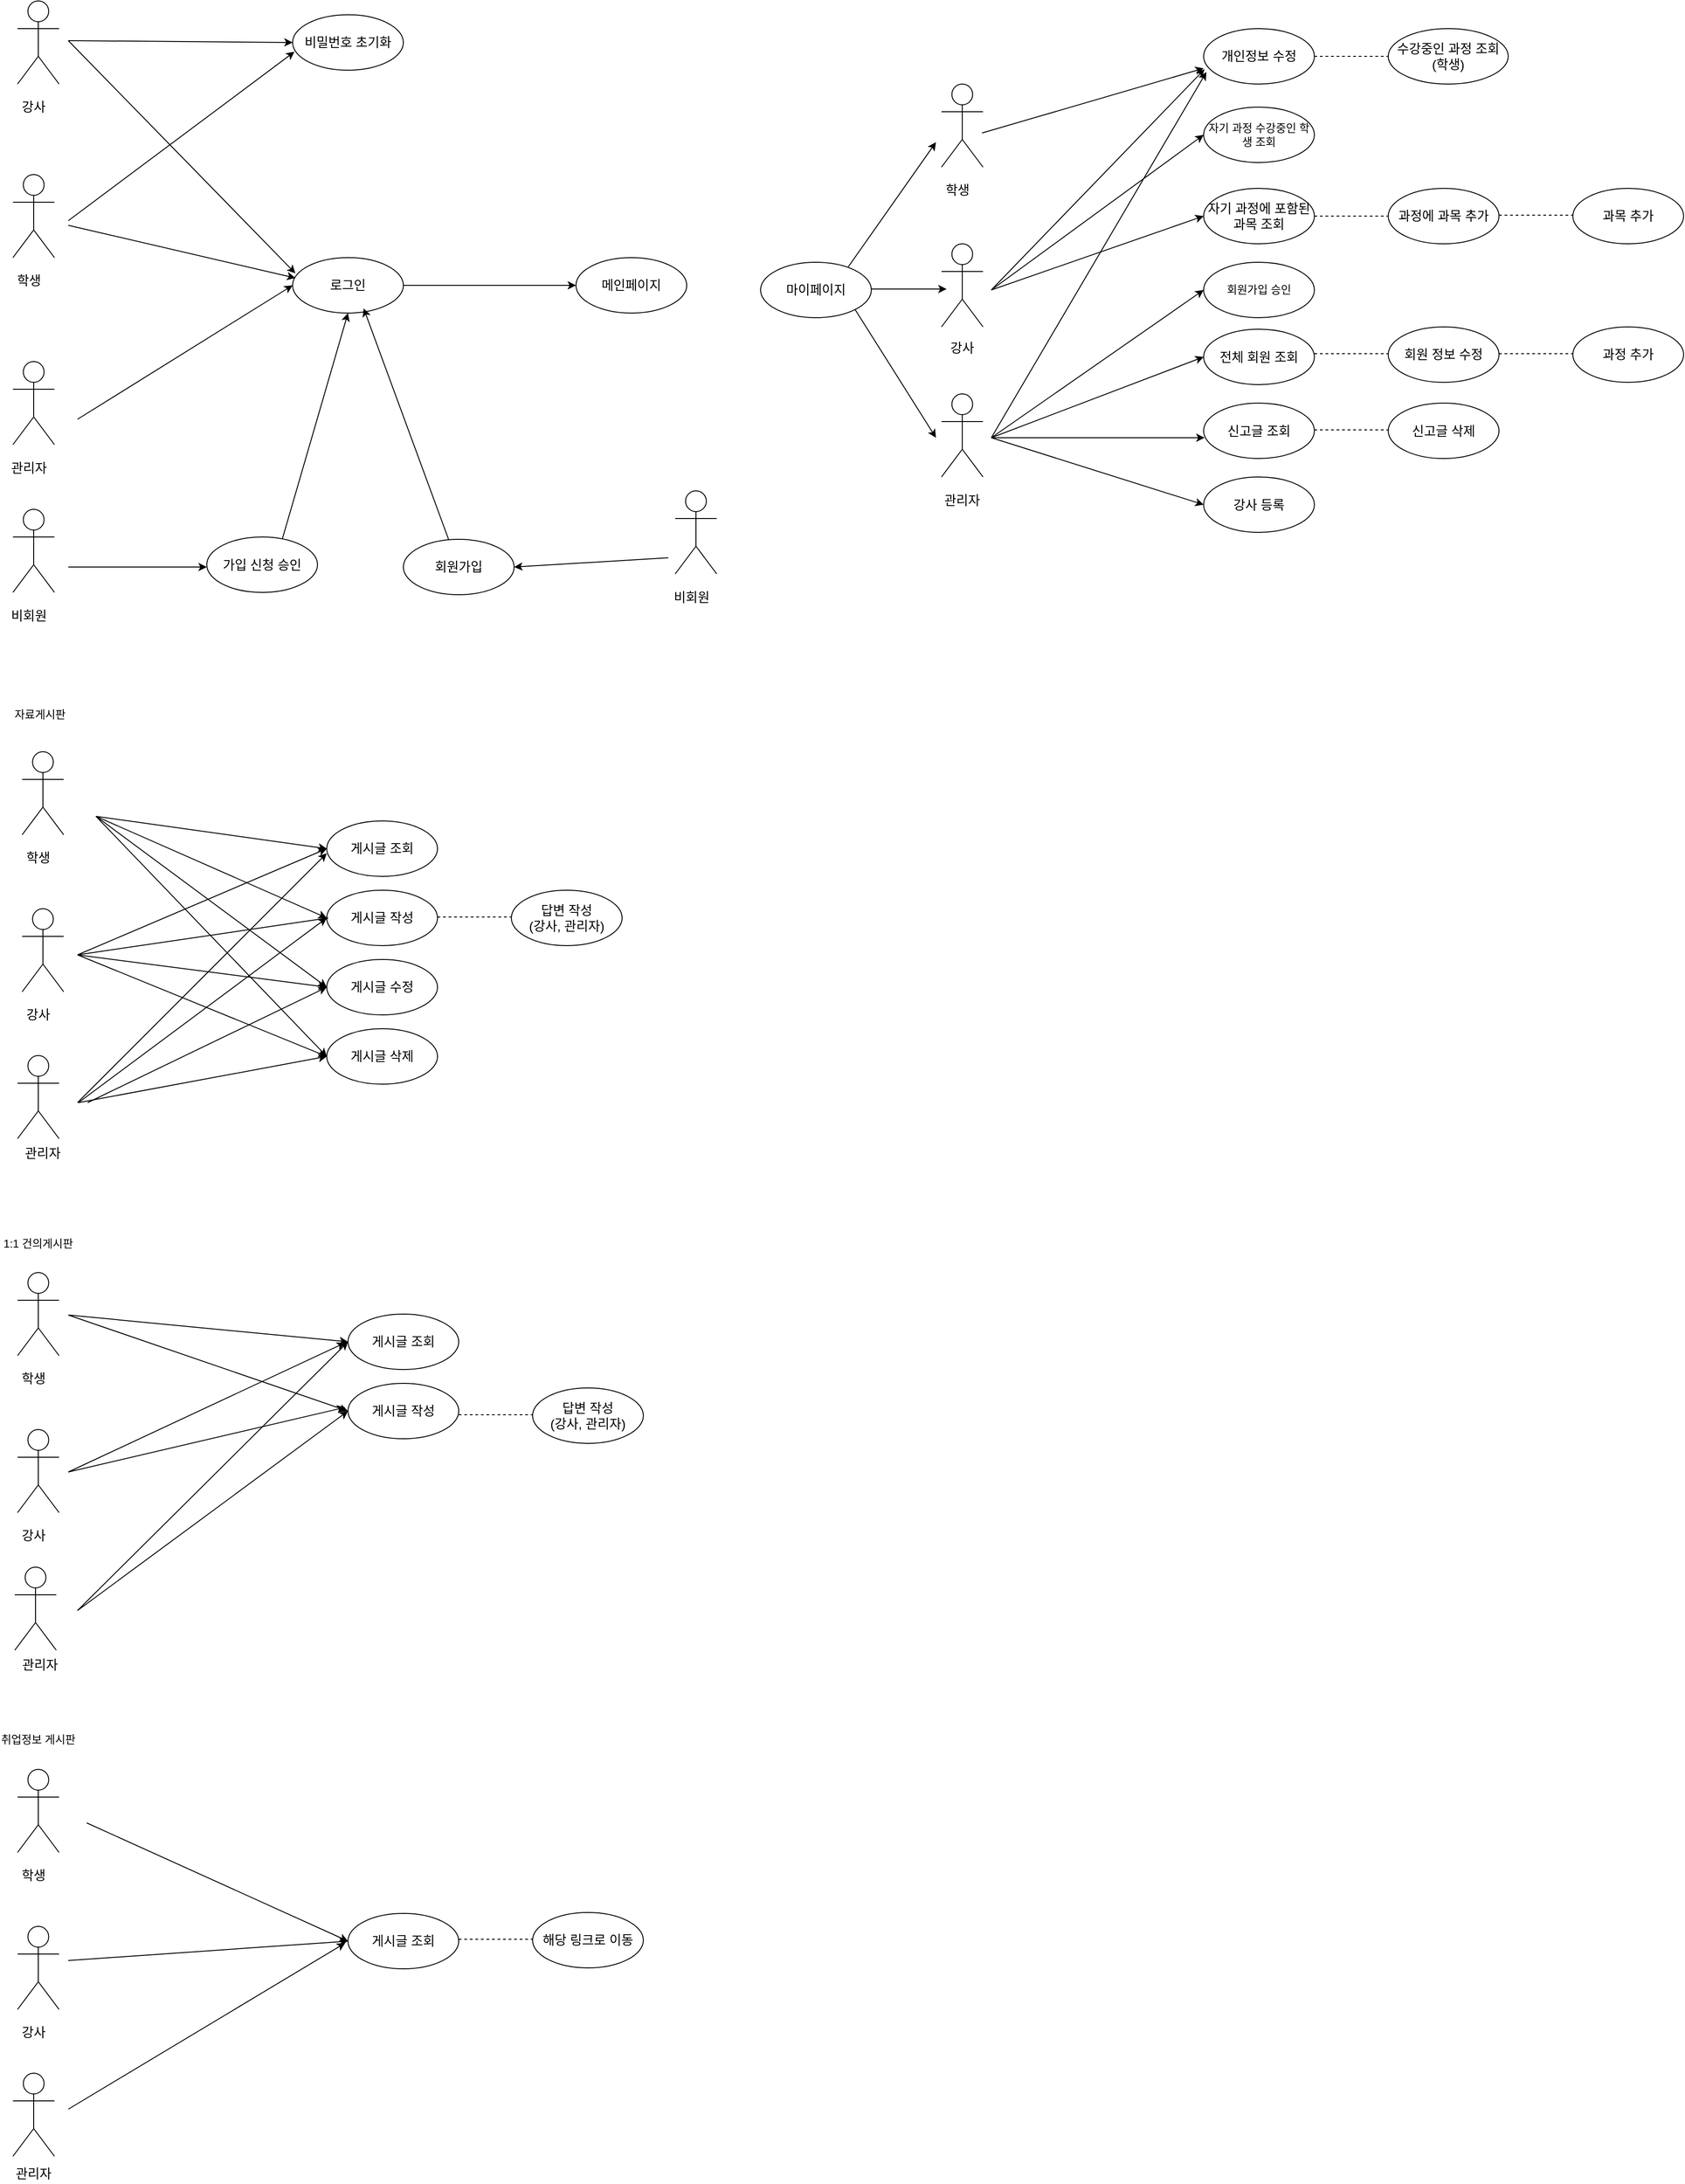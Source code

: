 <mxfile version="10.6.7" type="device"><diagram id="NTyxb_ioDviHmjdF3tRQ" name="Page-1"><mxGraphModel dx="1394" dy="796" grid="1" gridSize="10" guides="1" tooltips="1" connect="1" arrows="1" fold="1" page="1" pageScale="1" pageWidth="827" pageHeight="1169" math="0" shadow="0"><root><mxCell id="0"/><mxCell id="1" parent="0"/><mxCell id="vYKhGPjS0XcKdQ3DkkJL-1" value="&lt;font color=&quot;#ffffff&quot;&gt;Actor&lt;/font&gt;" style="shape=umlActor;verticalLabelPosition=bottom;labelBackgroundColor=#ffffff;verticalAlign=top;html=1;outlineConnect=0;" parent="1" vertex="1"><mxGeometry x="50" y="215" width="45" height="90" as="geometry"/></mxCell><mxCell id="vYKhGPjS0XcKdQ3DkkJL-2" value="&lt;font style=&quot;font-size: 14px&quot;&gt;비밀번호 초기화&lt;/font&gt;" style="ellipse;whiteSpace=wrap;html=1;" parent="1" vertex="1"><mxGeometry x="353" y="42" width="120" height="60" as="geometry"/></mxCell><mxCell id="vYKhGPjS0XcKdQ3DkkJL-12" value="&lt;font style=&quot;font-size: 14px&quot;&gt;학생&lt;/font&gt;" style="text;html=1;strokeColor=none;fillColor=none;align=center;verticalAlign=middle;whiteSpace=wrap;rounded=0;" parent="1" vertex="1"><mxGeometry x="40" y="320" width="55" height="20" as="geometry"/></mxCell><mxCell id="vYKhGPjS0XcKdQ3DkkJL-15" value="&lt;font color=&quot;#ffffff&quot;&gt;Actor&lt;/font&gt;" style="shape=umlActor;verticalLabelPosition=bottom;labelBackgroundColor=#ffffff;verticalAlign=top;html=1;outlineConnect=0;" parent="1" vertex="1"><mxGeometry x="55" y="27" width="45" height="90" as="geometry"/></mxCell><mxCell id="vYKhGPjS0XcKdQ3DkkJL-16" value="&lt;font style=&quot;font-size: 14px&quot;&gt;강사&lt;/font&gt;" style="text;html=1;strokeColor=none;fillColor=none;align=center;verticalAlign=middle;whiteSpace=wrap;rounded=0;" parent="1" vertex="1"><mxGeometry x="45" y="132" width="55" height="20" as="geometry"/></mxCell><mxCell id="R5ydXDe85Mxhxa_G9bTE-1" value="&lt;font color=&quot;#ffffff&quot;&gt;Actor&lt;/font&gt;" style="shape=umlActor;verticalLabelPosition=bottom;labelBackgroundColor=#ffffff;verticalAlign=top;html=1;outlineConnect=0;strokeColor=#000000;" parent="1" vertex="1"><mxGeometry x="50" y="417.5" width="45" height="90" as="geometry"/></mxCell><mxCell id="R5ydXDe85Mxhxa_G9bTE-2" value="&lt;span style=&quot;font-size: 14px&quot;&gt;관리자&lt;/span&gt;" style="text;html=1;strokeColor=none;fillColor=none;align=center;verticalAlign=middle;whiteSpace=wrap;rounded=0;" parent="1" vertex="1"><mxGeometry x="40" y="522.5" width="55" height="20" as="geometry"/></mxCell><mxCell id="R5ydXDe85Mxhxa_G9bTE-4" value="" style="endArrow=classic;html=1;entryX=0.017;entryY=0.667;entryDx=0;entryDy=0;entryPerimeter=0;" parent="1" target="vYKhGPjS0XcKdQ3DkkJL-2" edge="1"><mxGeometry width="50" height="50" relative="1" as="geometry"><mxPoint x="110" y="265" as="sourcePoint"/><mxPoint x="360" y="160" as="targetPoint"/></mxGeometry></mxCell><mxCell id="R5ydXDe85Mxhxa_G9bTE-5" value="" style="endArrow=classic;html=1;entryX=0;entryY=0.5;entryDx=0;entryDy=0;" parent="1" target="vYKhGPjS0XcKdQ3DkkJL-2" edge="1"><mxGeometry width="50" height="50" relative="1" as="geometry"><mxPoint x="110" y="70" as="sourcePoint"/><mxPoint x="360" y="160" as="targetPoint"/></mxGeometry></mxCell><mxCell id="R5ydXDe85Mxhxa_G9bTE-6" value="&lt;span style=&quot;font-size: 14px&quot;&gt;로그인&lt;/span&gt;" style="ellipse;whiteSpace=wrap;html=1;" parent="1" vertex="1"><mxGeometry x="353" y="305" width="120" height="60" as="geometry"/></mxCell><mxCell id="R5ydXDe85Mxhxa_G9bTE-7" value="&lt;span style=&quot;font-size: 14px&quot;&gt;메인페이지&lt;/span&gt;" style="ellipse;whiteSpace=wrap;html=1;" parent="1" vertex="1"><mxGeometry x="660" y="305" width="120" height="60" as="geometry"/></mxCell><mxCell id="R5ydXDe85Mxhxa_G9bTE-11" value="" style="endArrow=classic;html=1;entryX=0;entryY=0.5;entryDx=0;entryDy=0;" parent="1" target="R5ydXDe85Mxhxa_G9bTE-6" edge="1"><mxGeometry width="50" height="50" relative="1" as="geometry"><mxPoint x="120" y="480" as="sourcePoint"/><mxPoint x="170" y="430" as="targetPoint"/></mxGeometry></mxCell><mxCell id="R5ydXDe85Mxhxa_G9bTE-12" value="" style="endArrow=classic;html=1;entryX=0.025;entryY=0.367;entryDx=0;entryDy=0;entryPerimeter=0;" parent="1" target="R5ydXDe85Mxhxa_G9bTE-6" edge="1"><mxGeometry width="50" height="50" relative="1" as="geometry"><mxPoint x="110" y="270" as="sourcePoint"/><mxPoint x="365" y="92" as="targetPoint"/></mxGeometry></mxCell><mxCell id="R5ydXDe85Mxhxa_G9bTE-13" value="" style="endArrow=classic;html=1;entryX=0.025;entryY=0.283;entryDx=0;entryDy=0;entryPerimeter=0;" parent="1" target="R5ydXDe85Mxhxa_G9bTE-6" edge="1"><mxGeometry width="50" height="50" relative="1" as="geometry"><mxPoint x="110" y="70" as="sourcePoint"/><mxPoint x="350" y="320" as="targetPoint"/></mxGeometry></mxCell><mxCell id="R5ydXDe85Mxhxa_G9bTE-14" value="" style="endArrow=classic;html=1;exitX=1;exitY=0.5;exitDx=0;exitDy=0;entryX=0;entryY=0.5;entryDx=0;entryDy=0;" parent="1" source="R5ydXDe85Mxhxa_G9bTE-6" target="R5ydXDe85Mxhxa_G9bTE-7" edge="1"><mxGeometry width="50" height="50" relative="1" as="geometry"><mxPoint x="390" y="412.5" as="sourcePoint"/><mxPoint x="656" y="342" as="targetPoint"/></mxGeometry></mxCell><mxCell id="R5ydXDe85Mxhxa_G9bTE-15" value="&lt;font color=&quot;#ffffff&quot;&gt;Actor&lt;/font&gt;" style="shape=umlActor;verticalLabelPosition=bottom;labelBackgroundColor=#ffffff;verticalAlign=top;html=1;outlineConnect=0;strokeColor=#000000;" parent="1" vertex="1"><mxGeometry x="50" y="577.5" width="45" height="90" as="geometry"/></mxCell><mxCell id="R5ydXDe85Mxhxa_G9bTE-16" value="&lt;span style=&quot;font-size: 14px&quot;&gt;비회원&lt;/span&gt;" style="text;html=1;strokeColor=none;fillColor=none;align=center;verticalAlign=middle;whiteSpace=wrap;rounded=0;" parent="1" vertex="1"><mxGeometry x="40" y="682.5" width="55" height="20" as="geometry"/></mxCell><mxCell id="R5ydXDe85Mxhxa_G9bTE-17" value="" style="endArrow=classic;html=1;" parent="1" edge="1"><mxGeometry width="50" height="50" relative="1" as="geometry"><mxPoint x="110" y="640" as="sourcePoint"/><mxPoint x="260" y="640" as="targetPoint"/></mxGeometry></mxCell><mxCell id="R5ydXDe85Mxhxa_G9bTE-19" value="&lt;span style=&quot;font-size: 14px&quot;&gt;회원가입&lt;/span&gt;" style="ellipse;whiteSpace=wrap;html=1;" parent="1" vertex="1"><mxGeometry x="473" y="610" width="120" height="60" as="geometry"/></mxCell><mxCell id="R5ydXDe85Mxhxa_G9bTE-22" value="" style="endArrow=classic;html=1;" parent="1" source="R5ydXDe85Mxhxa_G9bTE-19" edge="1"><mxGeometry width="50" height="50" relative="1" as="geometry"><mxPoint x="290" y="605" as="sourcePoint"/><mxPoint x="430" y="360" as="targetPoint"/></mxGeometry></mxCell><mxCell id="R5ydXDe85Mxhxa_G9bTE-23" value="&lt;font color=&quot;#ffffff&quot;&gt;Actor&lt;/font&gt;" style="shape=umlActor;verticalLabelPosition=bottom;labelBackgroundColor=#ffffff;verticalAlign=top;html=1;outlineConnect=0;strokeColor=#000000;" parent="1" vertex="1"><mxGeometry x="767.5" y="557.5" width="45" height="90" as="geometry"/></mxCell><mxCell id="R5ydXDe85Mxhxa_G9bTE-24" value="&lt;span style=&quot;font-size: 14px&quot;&gt;비회원&lt;/span&gt;" style="text;html=1;strokeColor=none;fillColor=none;align=center;verticalAlign=middle;whiteSpace=wrap;rounded=0;" parent="1" vertex="1"><mxGeometry x="757.5" y="662.5" width="55" height="20" as="geometry"/></mxCell><mxCell id="R5ydXDe85Mxhxa_G9bTE-25" value="&lt;span style=&quot;font-size: 14px&quot;&gt;가입 신청 승인&lt;/span&gt;" style="ellipse;whiteSpace=wrap;html=1;" parent="1" vertex="1"><mxGeometry x="260" y="607.5" width="120" height="60" as="geometry"/></mxCell><mxCell id="R5ydXDe85Mxhxa_G9bTE-26" value="" style="endArrow=classic;html=1;entryX=0.5;entryY=1;entryDx=0;entryDy=0;" parent="1" target="R5ydXDe85Mxhxa_G9bTE-6" edge="1"><mxGeometry width="50" height="50" relative="1" as="geometry"><mxPoint x="341.758" y="610.031" as="sourcePoint"/><mxPoint x="250" y="369.5" as="targetPoint"/></mxGeometry></mxCell><mxCell id="R5ydXDe85Mxhxa_G9bTE-27" value="" style="endArrow=classic;html=1;entryX=1;entryY=0.5;entryDx=0;entryDy=0;" parent="1" target="R5ydXDe85Mxhxa_G9bTE-19" edge="1"><mxGeometry width="50" height="50" relative="1" as="geometry"><mxPoint x="760" y="630" as="sourcePoint"/><mxPoint x="752.5" y="639.5" as="targetPoint"/></mxGeometry></mxCell><mxCell id="R5ydXDe85Mxhxa_G9bTE-35" value="&lt;font color=&quot;#ffffff&quot;&gt;Actor&lt;/font&gt;" style="shape=umlActor;verticalLabelPosition=bottom;labelBackgroundColor=#ffffff;verticalAlign=top;html=1;outlineConnect=0;" parent="1" vertex="1"><mxGeometry x="1056" y="290" width="45" height="90" as="geometry"/></mxCell><mxCell id="R5ydXDe85Mxhxa_G9bTE-36" value="&lt;span style=&quot;font-size: 14px&quot;&gt;강사&lt;/span&gt;" style="text;html=1;strokeColor=none;fillColor=none;align=center;verticalAlign=middle;whiteSpace=wrap;rounded=0;" parent="1" vertex="1"><mxGeometry x="1051" y="392.5" width="55" height="20" as="geometry"/></mxCell><mxCell id="R5ydXDe85Mxhxa_G9bTE-37" value="&lt;font color=&quot;#ffffff&quot;&gt;Actor&lt;/font&gt;" style="shape=umlActor;verticalLabelPosition=bottom;labelBackgroundColor=#ffffff;verticalAlign=top;html=1;outlineConnect=0;" parent="1" vertex="1"><mxGeometry x="1056" y="117" width="45" height="90" as="geometry"/></mxCell><mxCell id="R5ydXDe85Mxhxa_G9bTE-38" value="&lt;font style=&quot;font-size: 14px&quot;&gt;학생&lt;/font&gt;" style="text;html=1;strokeColor=none;fillColor=none;align=center;verticalAlign=middle;whiteSpace=wrap;rounded=0;" parent="1" vertex="1"><mxGeometry x="1046" y="222" width="55" height="20" as="geometry"/></mxCell><mxCell id="R5ydXDe85Mxhxa_G9bTE-39" value="&lt;font color=&quot;#ffffff&quot;&gt;Actor&lt;/font&gt;" style="shape=umlActor;verticalLabelPosition=bottom;labelBackgroundColor=#ffffff;verticalAlign=top;html=1;outlineConnect=0;strokeColor=#000000;" parent="1" vertex="1"><mxGeometry x="1056" y="452.5" width="45" height="90" as="geometry"/></mxCell><mxCell id="R5ydXDe85Mxhxa_G9bTE-40" value="&lt;span style=&quot;font-size: 14px&quot;&gt;관리자&lt;/span&gt;" style="text;html=1;strokeColor=none;fillColor=none;align=center;verticalAlign=middle;whiteSpace=wrap;rounded=0;" parent="1" vertex="1"><mxGeometry x="1051" y="557.5" width="55" height="20" as="geometry"/></mxCell><mxCell id="R5ydXDe85Mxhxa_G9bTE-53" value="&lt;span style=&quot;font-size: 14px&quot;&gt;마이페이지&lt;/span&gt;" style="ellipse;whiteSpace=wrap;html=1;" parent="1" vertex="1"><mxGeometry x="860" y="310" width="120" height="60" as="geometry"/></mxCell><mxCell id="R5ydXDe85Mxhxa_G9bTE-57" value="" style="endArrow=classic;html=1;" parent="1" edge="1"><mxGeometry width="50" height="50" relative="1" as="geometry"><mxPoint x="955" y="315" as="sourcePoint"/><mxPoint x="1050" y="180" as="targetPoint"/></mxGeometry></mxCell><mxCell id="R5ydXDe85Mxhxa_G9bTE-58" value="" style="endArrow=classic;html=1;" parent="1" edge="1"><mxGeometry width="50" height="50" relative="1" as="geometry"><mxPoint x="980" y="339" as="sourcePoint"/><mxPoint x="1061.5" y="339" as="targetPoint"/></mxGeometry></mxCell><mxCell id="R5ydXDe85Mxhxa_G9bTE-59" value="" style="endArrow=classic;html=1;exitX=1;exitY=1;exitDx=0;exitDy=0;" parent="1" source="R5ydXDe85Mxhxa_G9bTE-53" edge="1"><mxGeometry width="50" height="50" relative="1" as="geometry"><mxPoint x="975" y="335" as="sourcePoint"/><mxPoint x="1050" y="500" as="targetPoint"/></mxGeometry></mxCell><mxCell id="R5ydXDe85Mxhxa_G9bTE-60" value="&lt;span style=&quot;font-size: 14px&quot;&gt;개인정보 수정&lt;/span&gt;" style="ellipse;whiteSpace=wrap;html=1;" parent="1" vertex="1"><mxGeometry x="1340" y="57" width="120" height="60" as="geometry"/></mxCell><mxCell id="R5ydXDe85Mxhxa_G9bTE-72" value="&lt;span style=&quot;font-size: 14px&quot;&gt;수강중인 과정 조회&lt;br&gt;(학생)&lt;br&gt;&lt;/span&gt;" style="ellipse;whiteSpace=wrap;html=1;" parent="1" vertex="1"><mxGeometry x="1540" y="57" width="130" height="60" as="geometry"/></mxCell><mxCell id="R5ydXDe85Mxhxa_G9bTE-61" value="자기 과정 수강중인 학생 조회" style="ellipse;whiteSpace=wrap;html=1;" parent="1" vertex="1"><mxGeometry x="1340" y="142" width="120" height="60" as="geometry"/></mxCell><mxCell id="R5ydXDe85Mxhxa_G9bTE-62" value="&lt;span style=&quot;font-size: 14px&quot;&gt;자기 과정에 포함된 과목 조회&lt;/span&gt;" style="ellipse;whiteSpace=wrap;html=1;" parent="1" vertex="1"><mxGeometry x="1340" y="230" width="120" height="60" as="geometry"/></mxCell><mxCell id="R5ydXDe85Mxhxa_G9bTE-76" value="&lt;span style=&quot;font-size: 14px&quot;&gt;과정에 과목 추가&lt;/span&gt;" style="ellipse;whiteSpace=wrap;html=1;" parent="1" vertex="1"><mxGeometry x="1540" y="230" width="120" height="60" as="geometry"/></mxCell><mxCell id="R5ydXDe85Mxhxa_G9bTE-63" value="" style="endArrow=classic;html=1;" parent="1" edge="1"><mxGeometry width="50" height="50" relative="1" as="geometry"><mxPoint x="1110" y="340" as="sourcePoint"/><mxPoint x="1341" y="101" as="targetPoint"/></mxGeometry></mxCell><mxCell id="R5ydXDe85Mxhxa_G9bTE-66" value="&lt;span style=&quot;font-size: 14px&quot;&gt;과목 추가&lt;/span&gt;" style="ellipse;whiteSpace=wrap;html=1;" parent="1" vertex="1"><mxGeometry x="1740" y="230" width="120" height="60" as="geometry"/></mxCell><mxCell id="R5ydXDe85Mxhxa_G9bTE-67" value="회원가입 승인" style="ellipse;whiteSpace=wrap;html=1;" parent="1" vertex="1"><mxGeometry x="1340" y="310" width="120" height="60" as="geometry"/></mxCell><mxCell id="R5ydXDe85Mxhxa_G9bTE-68" value="&lt;span style=&quot;font-size: 14px&quot;&gt;전체 회원 조회&lt;/span&gt;" style="ellipse;whiteSpace=wrap;html=1;" parent="1" vertex="1"><mxGeometry x="1340" y="382.5" width="120" height="60" as="geometry"/></mxCell><mxCell id="R5ydXDe85Mxhxa_G9bTE-69" value="" style="endArrow=classic;html=1;" parent="1" edge="1"><mxGeometry width="50" height="50" relative="1" as="geometry"><mxPoint x="1100" y="170" as="sourcePoint"/><mxPoint x="1340" y="100" as="targetPoint"/></mxGeometry></mxCell><mxCell id="R5ydXDe85Mxhxa_G9bTE-70" value="" style="endArrow=classic;html=1;entryX=0.025;entryY=0.783;entryDx=0;entryDy=0;entryPerimeter=0;" parent="1" target="R5ydXDe85Mxhxa_G9bTE-60" edge="1"><mxGeometry width="50" height="50" relative="1" as="geometry"><mxPoint x="1110" y="500" as="sourcePoint"/><mxPoint x="1350" y="452.5" as="targetPoint"/></mxGeometry></mxCell><mxCell id="R5ydXDe85Mxhxa_G9bTE-74" value="" style="endArrow=classic;html=1;entryX=0;entryY=0.5;entryDx=0;entryDy=0;" parent="1" target="R5ydXDe85Mxhxa_G9bTE-61" edge="1"><mxGeometry width="50" height="50" relative="1" as="geometry"><mxPoint x="1110" y="340" as="sourcePoint"/><mxPoint x="1341" y="112.5" as="targetPoint"/></mxGeometry></mxCell><mxCell id="R5ydXDe85Mxhxa_G9bTE-75" value="" style="endArrow=classic;html=1;entryX=0;entryY=0.5;entryDx=0;entryDy=0;" parent="1" target="R5ydXDe85Mxhxa_G9bTE-62" edge="1"><mxGeometry width="50" height="50" relative="1" as="geometry"><mxPoint x="1110" y="340" as="sourcePoint"/><mxPoint x="1361" y="121" as="targetPoint"/></mxGeometry></mxCell><mxCell id="R5ydXDe85Mxhxa_G9bTE-83" value="" style="endArrow=classic;html=1;entryX=0;entryY=0.5;entryDx=0;entryDy=0;" parent="1" target="R5ydXDe85Mxhxa_G9bTE-67" edge="1"><mxGeometry width="50" height="50" relative="1" as="geometry"><mxPoint x="1110" y="500" as="sourcePoint"/><mxPoint x="1353" y="114" as="targetPoint"/></mxGeometry></mxCell><mxCell id="R5ydXDe85Mxhxa_G9bTE-84" value="" style="endArrow=classic;html=1;entryX=0;entryY=0.5;entryDx=0;entryDy=0;" parent="1" target="R5ydXDe85Mxhxa_G9bTE-68" edge="1"><mxGeometry width="50" height="50" relative="1" as="geometry"><mxPoint x="1110" y="500" as="sourcePoint"/><mxPoint x="1350" y="350" as="targetPoint"/></mxGeometry></mxCell><mxCell id="R5ydXDe85Mxhxa_G9bTE-85" value="&lt;span style=&quot;font-size: 14px&quot;&gt;신고글 조회&lt;/span&gt;" style="ellipse;whiteSpace=wrap;html=1;" parent="1" vertex="1"><mxGeometry x="1340" y="462.5" width="120" height="60" as="geometry"/></mxCell><mxCell id="R5ydXDe85Mxhxa_G9bTE-86" value="" style="endArrow=classic;html=1;entryX=0.008;entryY=0.625;entryDx=0;entryDy=0;entryPerimeter=0;" parent="1" target="R5ydXDe85Mxhxa_G9bTE-85" edge="1"><mxGeometry width="50" height="50" relative="1" as="geometry"><mxPoint x="1110" y="500" as="sourcePoint"/><mxPoint x="1350" y="423" as="targetPoint"/></mxGeometry></mxCell><mxCell id="R5ydXDe85Mxhxa_G9bTE-89" value="&lt;span style=&quot;font-size: 14px&quot;&gt;강사 등록&lt;/span&gt;" style="ellipse;whiteSpace=wrap;html=1;" parent="1" vertex="1"><mxGeometry x="1340" y="542.5" width="120" height="60" as="geometry"/></mxCell><mxCell id="R5ydXDe85Mxhxa_G9bTE-90" value="" style="endArrow=classic;html=1;entryX=0;entryY=0.5;entryDx=0;entryDy=0;" parent="1" target="R5ydXDe85Mxhxa_G9bTE-89" edge="1"><mxGeometry width="50" height="50" relative="1" as="geometry"><mxPoint x="1110" y="500" as="sourcePoint"/><mxPoint x="1351" y="510" as="targetPoint"/></mxGeometry></mxCell><mxCell id="R5ydXDe85Mxhxa_G9bTE-91" value="" style="endArrow=none;dashed=1;html=1;entryX=0;entryY=0.5;entryDx=0;entryDy=0;exitX=1;exitY=0.5;exitDx=0;exitDy=0;" parent="1" source="R5ydXDe85Mxhxa_G9bTE-60" target="R5ydXDe85Mxhxa_G9bTE-72" edge="1"><mxGeometry width="50" height="50" relative="1" as="geometry"><mxPoint x="1470" y="200" as="sourcePoint"/><mxPoint x="1520" y="150" as="targetPoint"/></mxGeometry></mxCell><mxCell id="R5ydXDe85Mxhxa_G9bTE-92" value="" style="endArrow=none;dashed=1;html=1;entryX=0;entryY=0.5;entryDx=0;entryDy=0;exitX=1;exitY=0.5;exitDx=0;exitDy=0;" parent="1" edge="1"><mxGeometry width="50" height="50" relative="1" as="geometry"><mxPoint x="1460" y="260" as="sourcePoint"/><mxPoint x="1540" y="260" as="targetPoint"/></mxGeometry></mxCell><mxCell id="R5ydXDe85Mxhxa_G9bTE-93" value="" style="endArrow=none;dashed=1;html=1;entryX=0;entryY=0.5;entryDx=0;entryDy=0;exitX=1;exitY=0.5;exitDx=0;exitDy=0;" parent="1" edge="1"><mxGeometry width="50" height="50" relative="1" as="geometry"><mxPoint x="1660" y="259" as="sourcePoint"/><mxPoint x="1740" y="259" as="targetPoint"/></mxGeometry></mxCell><mxCell id="R5ydXDe85Mxhxa_G9bTE-94" value="&lt;font color=&quot;#ffffff&quot;&gt;Actor&lt;/font&gt;" style="shape=umlActor;verticalLabelPosition=bottom;labelBackgroundColor=#ffffff;verticalAlign=top;html=1;outlineConnect=0;" parent="1" vertex="1"><mxGeometry x="60" y="840" width="45" height="90" as="geometry"/></mxCell><mxCell id="R5ydXDe85Mxhxa_G9bTE-95" value="&lt;font style=&quot;font-size: 14px&quot;&gt;학생&lt;/font&gt;" style="text;html=1;strokeColor=none;fillColor=none;align=center;verticalAlign=middle;whiteSpace=wrap;rounded=0;" parent="1" vertex="1"><mxGeometry x="50" y="945" width="55" height="20" as="geometry"/></mxCell><mxCell id="R5ydXDe85Mxhxa_G9bTE-96" value="&lt;font color=&quot;#ffffff&quot;&gt;Actor&lt;/font&gt;" style="shape=umlActor;verticalLabelPosition=bottom;labelBackgroundColor=#ffffff;verticalAlign=top;html=1;outlineConnect=0;strokeColor=#000000;" parent="1" vertex="1"><mxGeometry x="55" y="1169" width="45" height="90" as="geometry"/></mxCell><mxCell id="R5ydXDe85Mxhxa_G9bTE-97" value="&lt;span style=&quot;font-size: 14px&quot;&gt;관리자&lt;/span&gt;" style="text;html=1;strokeColor=none;fillColor=none;align=center;verticalAlign=middle;whiteSpace=wrap;rounded=0;" parent="1" vertex="1"><mxGeometry x="55" y="1265" width="55" height="20" as="geometry"/></mxCell><mxCell id="R5ydXDe85Mxhxa_G9bTE-98" value="&lt;font color=&quot;#ffffff&quot;&gt;Actor&lt;/font&gt;" style="shape=umlActor;verticalLabelPosition=bottom;labelBackgroundColor=#ffffff;verticalAlign=top;html=1;outlineConnect=0;strokeColor=#000000;" parent="1" vertex="1"><mxGeometry x="60" y="1010" width="45" height="90" as="geometry"/></mxCell><mxCell id="R5ydXDe85Mxhxa_G9bTE-99" value="&lt;span style=&quot;font-size: 14px&quot;&gt;강사&lt;/span&gt;" style="text;html=1;strokeColor=none;fillColor=none;align=center;verticalAlign=middle;whiteSpace=wrap;rounded=0;" parent="1" vertex="1"><mxGeometry x="50" y="1115" width="55" height="20" as="geometry"/></mxCell><mxCell id="R5ydXDe85Mxhxa_G9bTE-100" value="&lt;span style=&quot;font-size: 14px&quot;&gt;게시글 조회&lt;/span&gt;" style="ellipse;whiteSpace=wrap;html=1;" parent="1" vertex="1"><mxGeometry x="390" y="915" width="120" height="60" as="geometry"/></mxCell><mxCell id="R5ydXDe85Mxhxa_G9bTE-101" value="&lt;span style=&quot;font-size: 14px&quot;&gt;게시글 작성&lt;/span&gt;" style="ellipse;whiteSpace=wrap;html=1;" parent="1" vertex="1"><mxGeometry x="390" y="990" width="120" height="60" as="geometry"/></mxCell><mxCell id="R5ydXDe85Mxhxa_G9bTE-105" value="&lt;span style=&quot;font-size: 14px&quot;&gt;게시글 수정&lt;/span&gt;" style="ellipse;whiteSpace=wrap;html=1;" parent="1" vertex="1"><mxGeometry x="390" y="1065" width="120" height="60" as="geometry"/></mxCell><mxCell id="R5ydXDe85Mxhxa_G9bTE-106" value="&lt;span style=&quot;font-size: 14px&quot;&gt;게시글 삭제&lt;/span&gt;" style="ellipse;whiteSpace=wrap;html=1;" parent="1" vertex="1"><mxGeometry x="390" y="1140" width="120" height="60" as="geometry"/></mxCell><mxCell id="R5ydXDe85Mxhxa_G9bTE-113" value="&lt;span style=&quot;font-size: 14px&quot;&gt;회원 정보 수정&lt;/span&gt;" style="ellipse;whiteSpace=wrap;html=1;" parent="1" vertex="1"><mxGeometry x="1540" y="380" width="120" height="60" as="geometry"/></mxCell><mxCell id="R5ydXDe85Mxhxa_G9bTE-114" value="" style="endArrow=none;dashed=1;html=1;entryX=0;entryY=0.5;entryDx=0;entryDy=0;exitX=1;exitY=0.5;exitDx=0;exitDy=0;" parent="1" edge="1"><mxGeometry width="50" height="50" relative="1" as="geometry"><mxPoint x="1460" y="409" as="sourcePoint"/><mxPoint x="1540" y="409" as="targetPoint"/></mxGeometry></mxCell><mxCell id="R5ydXDe85Mxhxa_G9bTE-115" value="&lt;span style=&quot;font-size: 14px&quot;&gt;과정 추가&lt;/span&gt;" style="ellipse;whiteSpace=wrap;html=1;" parent="1" vertex="1"><mxGeometry x="1740" y="380" width="120" height="60" as="geometry"/></mxCell><mxCell id="R5ydXDe85Mxhxa_G9bTE-116" value="" style="endArrow=none;dashed=1;html=1;entryX=0;entryY=0.5;entryDx=0;entryDy=0;exitX=1;exitY=0.5;exitDx=0;exitDy=0;" parent="1" edge="1"><mxGeometry width="50" height="50" relative="1" as="geometry"><mxPoint x="1660" y="409" as="sourcePoint"/><mxPoint x="1740" y="409" as="targetPoint"/></mxGeometry></mxCell><mxCell id="R5ydXDe85Mxhxa_G9bTE-123" value="&lt;span style=&quot;font-size: 14px&quot;&gt;신고글 삭제&lt;/span&gt;" style="ellipse;whiteSpace=wrap;html=1;" parent="1" vertex="1"><mxGeometry x="1540" y="462.5" width="120" height="60" as="geometry"/></mxCell><mxCell id="R5ydXDe85Mxhxa_G9bTE-124" value="" style="endArrow=none;dashed=1;html=1;entryX=0;entryY=0.5;entryDx=0;entryDy=0;exitX=1;exitY=0.5;exitDx=0;exitDy=0;" parent="1" edge="1"><mxGeometry width="50" height="50" relative="1" as="geometry"><mxPoint x="1460" y="491.5" as="sourcePoint"/><mxPoint x="1540" y="491.5" as="targetPoint"/></mxGeometry></mxCell><mxCell id="R5ydXDe85Mxhxa_G9bTE-134" value="" style="endArrow=classic;html=1;entryX=0;entryY=0.5;entryDx=0;entryDy=0;" parent="1" target="R5ydXDe85Mxhxa_G9bTE-100" edge="1"><mxGeometry width="50" height="50" relative="1" as="geometry"><mxPoint x="120" y="1060" as="sourcePoint"/><mxPoint x="260" y="1070" as="targetPoint"/><Array as="points"/></mxGeometry></mxCell><mxCell id="R5ydXDe85Mxhxa_G9bTE-135" value="" style="endArrow=classic;html=1;entryX=0;entryY=0.5;entryDx=0;entryDy=0;" parent="1" target="R5ydXDe85Mxhxa_G9bTE-100" edge="1"><mxGeometry width="50" height="50" relative="1" as="geometry"><mxPoint x="140" y="910" as="sourcePoint"/><mxPoint x="346" y="1060" as="targetPoint"/></mxGeometry></mxCell><mxCell id="-A30xL2suH5JmeW6t3Ri-1" value="자료게시판" style="text;html=1;strokeColor=none;fillColor=none;align=center;verticalAlign=middle;whiteSpace=wrap;rounded=0;" parent="1" vertex="1"><mxGeometry x="38" y="790" width="83" height="20" as="geometry"/></mxCell><mxCell id="-A30xL2suH5JmeW6t3Ri-2" value="1:1 건의게시판&lt;br&gt;&lt;br&gt;" style="text;html=1;strokeColor=none;fillColor=none;align=center;verticalAlign=middle;whiteSpace=wrap;rounded=0;" parent="1" vertex="1"><mxGeometry x="36" y="1370" width="83" height="20" as="geometry"/></mxCell><mxCell id="-A30xL2suH5JmeW6t3Ri-5" value="&lt;font color=&quot;#ffffff&quot;&gt;Actor&lt;/font&gt;" style="shape=umlActor;verticalLabelPosition=bottom;labelBackgroundColor=#ffffff;verticalAlign=top;html=1;outlineConnect=0;" parent="1" vertex="1"><mxGeometry x="55" y="1404" width="45" height="90" as="geometry"/></mxCell><mxCell id="-A30xL2suH5JmeW6t3Ri-6" value="&lt;font style=&quot;font-size: 14px&quot;&gt;학생&lt;/font&gt;" style="text;html=1;strokeColor=none;fillColor=none;align=center;verticalAlign=middle;whiteSpace=wrap;rounded=0;" parent="1" vertex="1"><mxGeometry x="45" y="1509" width="55" height="20" as="geometry"/></mxCell><mxCell id="-A30xL2suH5JmeW6t3Ri-7" value="&lt;font color=&quot;#ffffff&quot;&gt;Actor&lt;/font&gt;" style="shape=umlActor;verticalLabelPosition=bottom;labelBackgroundColor=#ffffff;verticalAlign=top;html=1;outlineConnect=0;strokeColor=#000000;" parent="1" vertex="1"><mxGeometry x="52" y="1723" width="45" height="90" as="geometry"/></mxCell><mxCell id="-A30xL2suH5JmeW6t3Ri-8" value="&lt;span style=&quot;font-size: 14px&quot;&gt;관리자&lt;/span&gt;" style="text;html=1;strokeColor=none;fillColor=none;align=center;verticalAlign=middle;whiteSpace=wrap;rounded=0;" parent="1" vertex="1"><mxGeometry x="52" y="1819" width="55" height="20" as="geometry"/></mxCell><mxCell id="-A30xL2suH5JmeW6t3Ri-9" value="&lt;font color=&quot;#ffffff&quot;&gt;Actor&lt;/font&gt;" style="shape=umlActor;verticalLabelPosition=bottom;labelBackgroundColor=#ffffff;verticalAlign=top;html=1;outlineConnect=0;strokeColor=#000000;" parent="1" vertex="1"><mxGeometry x="55" y="1574" width="45" height="90" as="geometry"/></mxCell><mxCell id="-A30xL2suH5JmeW6t3Ri-10" value="&lt;span style=&quot;font-size: 14px&quot;&gt;강사&lt;/span&gt;" style="text;html=1;strokeColor=none;fillColor=none;align=center;verticalAlign=middle;whiteSpace=wrap;rounded=0;" parent="1" vertex="1"><mxGeometry x="45" y="1679" width="55" height="20" as="geometry"/></mxCell><mxCell id="-A30xL2suH5JmeW6t3Ri-11" value="취업정보 게시판" style="text;html=1;strokeColor=none;fillColor=none;align=center;verticalAlign=middle;whiteSpace=wrap;rounded=0;" parent="1" vertex="1"><mxGeometry x="36" y="1900" width="83" height="20" as="geometry"/></mxCell><mxCell id="-A30xL2suH5JmeW6t3Ri-13" value="" style="endArrow=classic;html=1;entryX=0;entryY=0.5;entryDx=0;entryDy=0;" parent="1" target="R5ydXDe85Mxhxa_G9bTE-101" edge="1"><mxGeometry width="50" height="50" relative="1" as="geometry"><mxPoint x="140" y="910" as="sourcePoint"/><mxPoint x="346" y="1060" as="targetPoint"/></mxGeometry></mxCell><mxCell id="-A30xL2suH5JmeW6t3Ri-14" value="" style="endArrow=classic;html=1;entryX=0;entryY=0.5;entryDx=0;entryDy=0;" parent="1" target="R5ydXDe85Mxhxa_G9bTE-105" edge="1"><mxGeometry width="50" height="50" relative="1" as="geometry"><mxPoint x="140" y="910" as="sourcePoint"/><mxPoint x="346" y="1060" as="targetPoint"/></mxGeometry></mxCell><mxCell id="-A30xL2suH5JmeW6t3Ri-15" value="" style="endArrow=classic;html=1;entryX=0;entryY=0.5;entryDx=0;entryDy=0;" parent="1" target="R5ydXDe85Mxhxa_G9bTE-106" edge="1"><mxGeometry width="50" height="50" relative="1" as="geometry"><mxPoint x="140" y="910" as="sourcePoint"/><mxPoint x="346" y="1060" as="targetPoint"/></mxGeometry></mxCell><mxCell id="-A30xL2suH5JmeW6t3Ri-16" value="&lt;span style=&quot;font-size: 14px&quot;&gt;답변 작성&lt;br&gt;(강사, 관리자)&lt;br&gt;&lt;/span&gt;" style="ellipse;whiteSpace=wrap;html=1;" parent="1" vertex="1"><mxGeometry x="590" y="990" width="120" height="60" as="geometry"/></mxCell><mxCell id="-A30xL2suH5JmeW6t3Ri-17" value="" style="endArrow=none;dashed=1;html=1;entryX=0;entryY=0.5;entryDx=0;entryDy=0;exitX=1;exitY=0.5;exitDx=0;exitDy=0;" parent="1" edge="1"><mxGeometry width="50" height="50" relative="1" as="geometry"><mxPoint x="510" y="1019" as="sourcePoint"/><mxPoint x="590" y="1019" as="targetPoint"/></mxGeometry></mxCell><mxCell id="-A30xL2suH5JmeW6t3Ri-18" value="" style="endArrow=classic;html=1;entryX=0;entryY=0.5;entryDx=0;entryDy=0;" parent="1" target="R5ydXDe85Mxhxa_G9bTE-106" edge="1"><mxGeometry width="50" height="50" relative="1" as="geometry"><mxPoint x="120" y="1060" as="sourcePoint"/><mxPoint x="391" y="1095" as="targetPoint"/><Array as="points"/></mxGeometry></mxCell><mxCell id="-A30xL2suH5JmeW6t3Ri-19" value="" style="endArrow=classic;html=1;" parent="1" edge="1"><mxGeometry width="50" height="50" relative="1" as="geometry"><mxPoint x="120" y="1060" as="sourcePoint"/><mxPoint x="390" y="1095" as="targetPoint"/><Array as="points"/></mxGeometry></mxCell><mxCell id="-A30xL2suH5JmeW6t3Ri-20" value="" style="endArrow=classic;html=1;" parent="1" edge="1"><mxGeometry width="50" height="50" relative="1" as="geometry"><mxPoint x="120" y="1060" as="sourcePoint"/><mxPoint x="392" y="1020" as="targetPoint"/><Array as="points"/></mxGeometry></mxCell><mxCell id="-A30xL2suH5JmeW6t3Ri-21" value="" style="endArrow=classic;html=1;" parent="1" edge="1"><mxGeometry width="50" height="50" relative="1" as="geometry"><mxPoint x="121" y="1220" as="sourcePoint"/><mxPoint x="390" y="1170" as="targetPoint"/></mxGeometry></mxCell><mxCell id="-A30xL2suH5JmeW6t3Ri-22" value="" style="endArrow=classic;html=1;" parent="1" edge="1"><mxGeometry width="50" height="50" relative="1" as="geometry"><mxPoint x="121" y="1220" as="sourcePoint"/><mxPoint x="390" y="1020" as="targetPoint"/></mxGeometry></mxCell><mxCell id="J_OGbJl1Hp7eySl4o_Rg-1" value="" style="endArrow=classic;html=1;" parent="1" edge="1"><mxGeometry width="50" height="50" relative="1" as="geometry"><mxPoint x="120" y="1220" as="sourcePoint"/><mxPoint x="390" y="950" as="targetPoint"/></mxGeometry></mxCell><mxCell id="J_OGbJl1Hp7eySl4o_Rg-2" value="" style="endArrow=classic;html=1;entryX=0;entryY=0.5;entryDx=0;entryDy=0;" parent="1" target="R5ydXDe85Mxhxa_G9bTE-105" edge="1"><mxGeometry width="50" height="50" relative="1" as="geometry"><mxPoint x="131" y="1220" as="sourcePoint"/><mxPoint x="380" y="1100" as="targetPoint"/></mxGeometry></mxCell><mxCell id="J_OGbJl1Hp7eySl4o_Rg-3" value="&lt;span style=&quot;font-size: 14px&quot;&gt;게시글 조회&lt;/span&gt;" style="ellipse;whiteSpace=wrap;html=1;" parent="1" vertex="1"><mxGeometry x="413" y="1449" width="120" height="60" as="geometry"/></mxCell><mxCell id="J_OGbJl1Hp7eySl4o_Rg-4" value="&lt;span style=&quot;font-size: 14px&quot;&gt;게시글 작성&lt;/span&gt;" style="ellipse;whiteSpace=wrap;html=1;" parent="1" vertex="1"><mxGeometry x="413" y="1524" width="120" height="60" as="geometry"/></mxCell><mxCell id="J_OGbJl1Hp7eySl4o_Rg-6" value="&lt;span style=&quot;font-size: 14px&quot;&gt;게시글 조회&lt;/span&gt;" style="ellipse;whiteSpace=wrap;html=1;" parent="1" vertex="1"><mxGeometry x="413" y="2098" width="120" height="60" as="geometry"/></mxCell><mxCell id="J_OGbJl1Hp7eySl4o_Rg-13" value="&lt;font color=&quot;#ffffff&quot;&gt;Actor&lt;/font&gt;" style="shape=umlActor;verticalLabelPosition=bottom;labelBackgroundColor=#ffffff;verticalAlign=top;html=1;outlineConnect=0;" parent="1" vertex="1"><mxGeometry x="55" y="1942" width="45" height="90" as="geometry"/></mxCell><mxCell id="J_OGbJl1Hp7eySl4o_Rg-14" value="&lt;font style=&quot;font-size: 14px&quot;&gt;학생&lt;/font&gt;" style="text;html=1;strokeColor=none;fillColor=none;align=center;verticalAlign=middle;whiteSpace=wrap;rounded=0;" parent="1" vertex="1"><mxGeometry x="45" y="2047" width="55" height="20" as="geometry"/></mxCell><mxCell id="J_OGbJl1Hp7eySl4o_Rg-15" value="&lt;font color=&quot;#ffffff&quot;&gt;Actor&lt;/font&gt;" style="shape=umlActor;verticalLabelPosition=bottom;labelBackgroundColor=#ffffff;verticalAlign=top;html=1;outlineConnect=0;strokeColor=#000000;" parent="1" vertex="1"><mxGeometry x="50" y="2271" width="45" height="90" as="geometry"/></mxCell><mxCell id="J_OGbJl1Hp7eySl4o_Rg-16" value="&lt;font color=&quot;#ffffff&quot;&gt;Actor&lt;/font&gt;" style="shape=umlActor;verticalLabelPosition=bottom;labelBackgroundColor=#ffffff;verticalAlign=top;html=1;outlineConnect=0;strokeColor=#000000;" parent="1" vertex="1"><mxGeometry x="55" y="2112" width="45" height="90" as="geometry"/></mxCell><mxCell id="J_OGbJl1Hp7eySl4o_Rg-17" value="&lt;span style=&quot;font-size: 14px&quot;&gt;강사&lt;/span&gt;" style="text;html=1;strokeColor=none;fillColor=none;align=center;verticalAlign=middle;whiteSpace=wrap;rounded=0;" parent="1" vertex="1"><mxGeometry x="45" y="2217" width="55" height="20" as="geometry"/></mxCell><mxCell id="J_OGbJl1Hp7eySl4o_Rg-19" value="&lt;span style=&quot;font-size: 14px&quot;&gt;해당 링크로 이동&lt;br&gt;&lt;/span&gt;" style="ellipse;whiteSpace=wrap;html=1;" parent="1" vertex="1"><mxGeometry x="613" y="2097" width="120" height="60" as="geometry"/></mxCell><mxCell id="J_OGbJl1Hp7eySl4o_Rg-20" value="" style="endArrow=none;dashed=1;html=1;entryX=0;entryY=0.5;entryDx=0;entryDy=0;exitX=1;exitY=0.5;exitDx=0;exitDy=0;" parent="1" edge="1"><mxGeometry width="50" height="50" relative="1" as="geometry"><mxPoint x="533" y="2126" as="sourcePoint"/><mxPoint x="613" y="2126" as="targetPoint"/></mxGeometry></mxCell><mxCell id="J_OGbJl1Hp7eySl4o_Rg-21" value="" style="endArrow=classic;html=1;entryX=0;entryY=0.5;entryDx=0;entryDy=0;" parent="1" target="J_OGbJl1Hp7eySl4o_Rg-6" edge="1"><mxGeometry width="50" height="50" relative="1" as="geometry"><mxPoint x="130" y="2000" as="sourcePoint"/><mxPoint x="180" y="1950" as="targetPoint"/></mxGeometry></mxCell><mxCell id="J_OGbJl1Hp7eySl4o_Rg-22" value="" style="endArrow=classic;html=1;entryX=0;entryY=0.5;entryDx=0;entryDy=0;" parent="1" target="J_OGbJl1Hp7eySl4o_Rg-6" edge="1"><mxGeometry width="50" height="50" relative="1" as="geometry"><mxPoint x="110" y="2149" as="sourcePoint"/><mxPoint x="424" y="2149" as="targetPoint"/></mxGeometry></mxCell><mxCell id="J_OGbJl1Hp7eySl4o_Rg-23" value="" style="endArrow=classic;html=1;" parent="1" edge="1"><mxGeometry width="50" height="50" relative="1" as="geometry"><mxPoint x="110" y="2310" as="sourcePoint"/><mxPoint x="410" y="2130" as="targetPoint"/></mxGeometry></mxCell><mxCell id="J_OGbJl1Hp7eySl4o_Rg-24" value="&lt;span style=&quot;font-size: 14px&quot;&gt;관리자&lt;/span&gt;" style="text;html=1;strokeColor=none;fillColor=none;align=center;verticalAlign=middle;whiteSpace=wrap;rounded=0;" parent="1" vertex="1"><mxGeometry x="45" y="2370" width="55" height="20" as="geometry"/></mxCell><mxCell id="J_OGbJl1Hp7eySl4o_Rg-26" value="&lt;span style=&quot;font-size: 14px&quot;&gt;답변 작성&lt;br&gt;(강사, 관리자)&lt;br&gt;&lt;/span&gt;" style="ellipse;whiteSpace=wrap;html=1;" parent="1" vertex="1"><mxGeometry x="613" y="1529" width="120" height="60" as="geometry"/></mxCell><mxCell id="J_OGbJl1Hp7eySl4o_Rg-27" value="" style="endArrow=none;dashed=1;html=1;entryX=0;entryY=0.5;entryDx=0;entryDy=0;exitX=1;exitY=0.5;exitDx=0;exitDy=0;" parent="1" edge="1"><mxGeometry width="50" height="50" relative="1" as="geometry"><mxPoint x="533" y="1558" as="sourcePoint"/><mxPoint x="613" y="1558" as="targetPoint"/></mxGeometry></mxCell><mxCell id="J_OGbJl1Hp7eySl4o_Rg-28" value="" style="endArrow=classic;html=1;entryX=0;entryY=0.5;entryDx=0;entryDy=0;" parent="1" target="J_OGbJl1Hp7eySl4o_Rg-3" edge="1"><mxGeometry width="50" height="50" relative="1" as="geometry"><mxPoint x="110" y="1450" as="sourcePoint"/><mxPoint x="410" y="1480" as="targetPoint"/></mxGeometry></mxCell><mxCell id="J_OGbJl1Hp7eySl4o_Rg-33" value="" style="endArrow=classic;html=1;entryX=0;entryY=0.5;entryDx=0;entryDy=0;" parent="1" target="J_OGbJl1Hp7eySl4o_Rg-4" edge="1"><mxGeometry width="50" height="50" relative="1" as="geometry"><mxPoint x="110" y="1450" as="sourcePoint"/><mxPoint x="423" y="1489" as="targetPoint"/></mxGeometry></mxCell><mxCell id="J_OGbJl1Hp7eySl4o_Rg-34" value="" style="endArrow=classic;html=1;" parent="1" edge="1"><mxGeometry width="50" height="50" relative="1" as="geometry"><mxPoint x="110" y="1620" as="sourcePoint"/><mxPoint x="410" y="1480" as="targetPoint"/></mxGeometry></mxCell><mxCell id="J_OGbJl1Hp7eySl4o_Rg-35" value="" style="endArrow=classic;html=1;" parent="1" edge="1"><mxGeometry width="50" height="50" relative="1" as="geometry"><mxPoint x="110" y="1620" as="sourcePoint"/><mxPoint x="410" y="1550" as="targetPoint"/></mxGeometry></mxCell><mxCell id="J_OGbJl1Hp7eySl4o_Rg-36" value="" style="endArrow=classic;html=1;entryX=0;entryY=0.5;entryDx=0;entryDy=0;" parent="1" target="J_OGbJl1Hp7eySl4o_Rg-3" edge="1"><mxGeometry width="50" height="50" relative="1" as="geometry"><mxPoint x="120" y="1770" as="sourcePoint"/><mxPoint x="420" y="1560" as="targetPoint"/></mxGeometry></mxCell><mxCell id="J_OGbJl1Hp7eySl4o_Rg-37" value="" style="endArrow=classic;html=1;entryX=0;entryY=0.5;entryDx=0;entryDy=0;" parent="1" target="J_OGbJl1Hp7eySl4o_Rg-4" edge="1"><mxGeometry width="50" height="50" relative="1" as="geometry"><mxPoint x="120" y="1770" as="sourcePoint"/><mxPoint x="423" y="1489" as="targetPoint"/></mxGeometry></mxCell></root></mxGraphModel></diagram></mxfile>